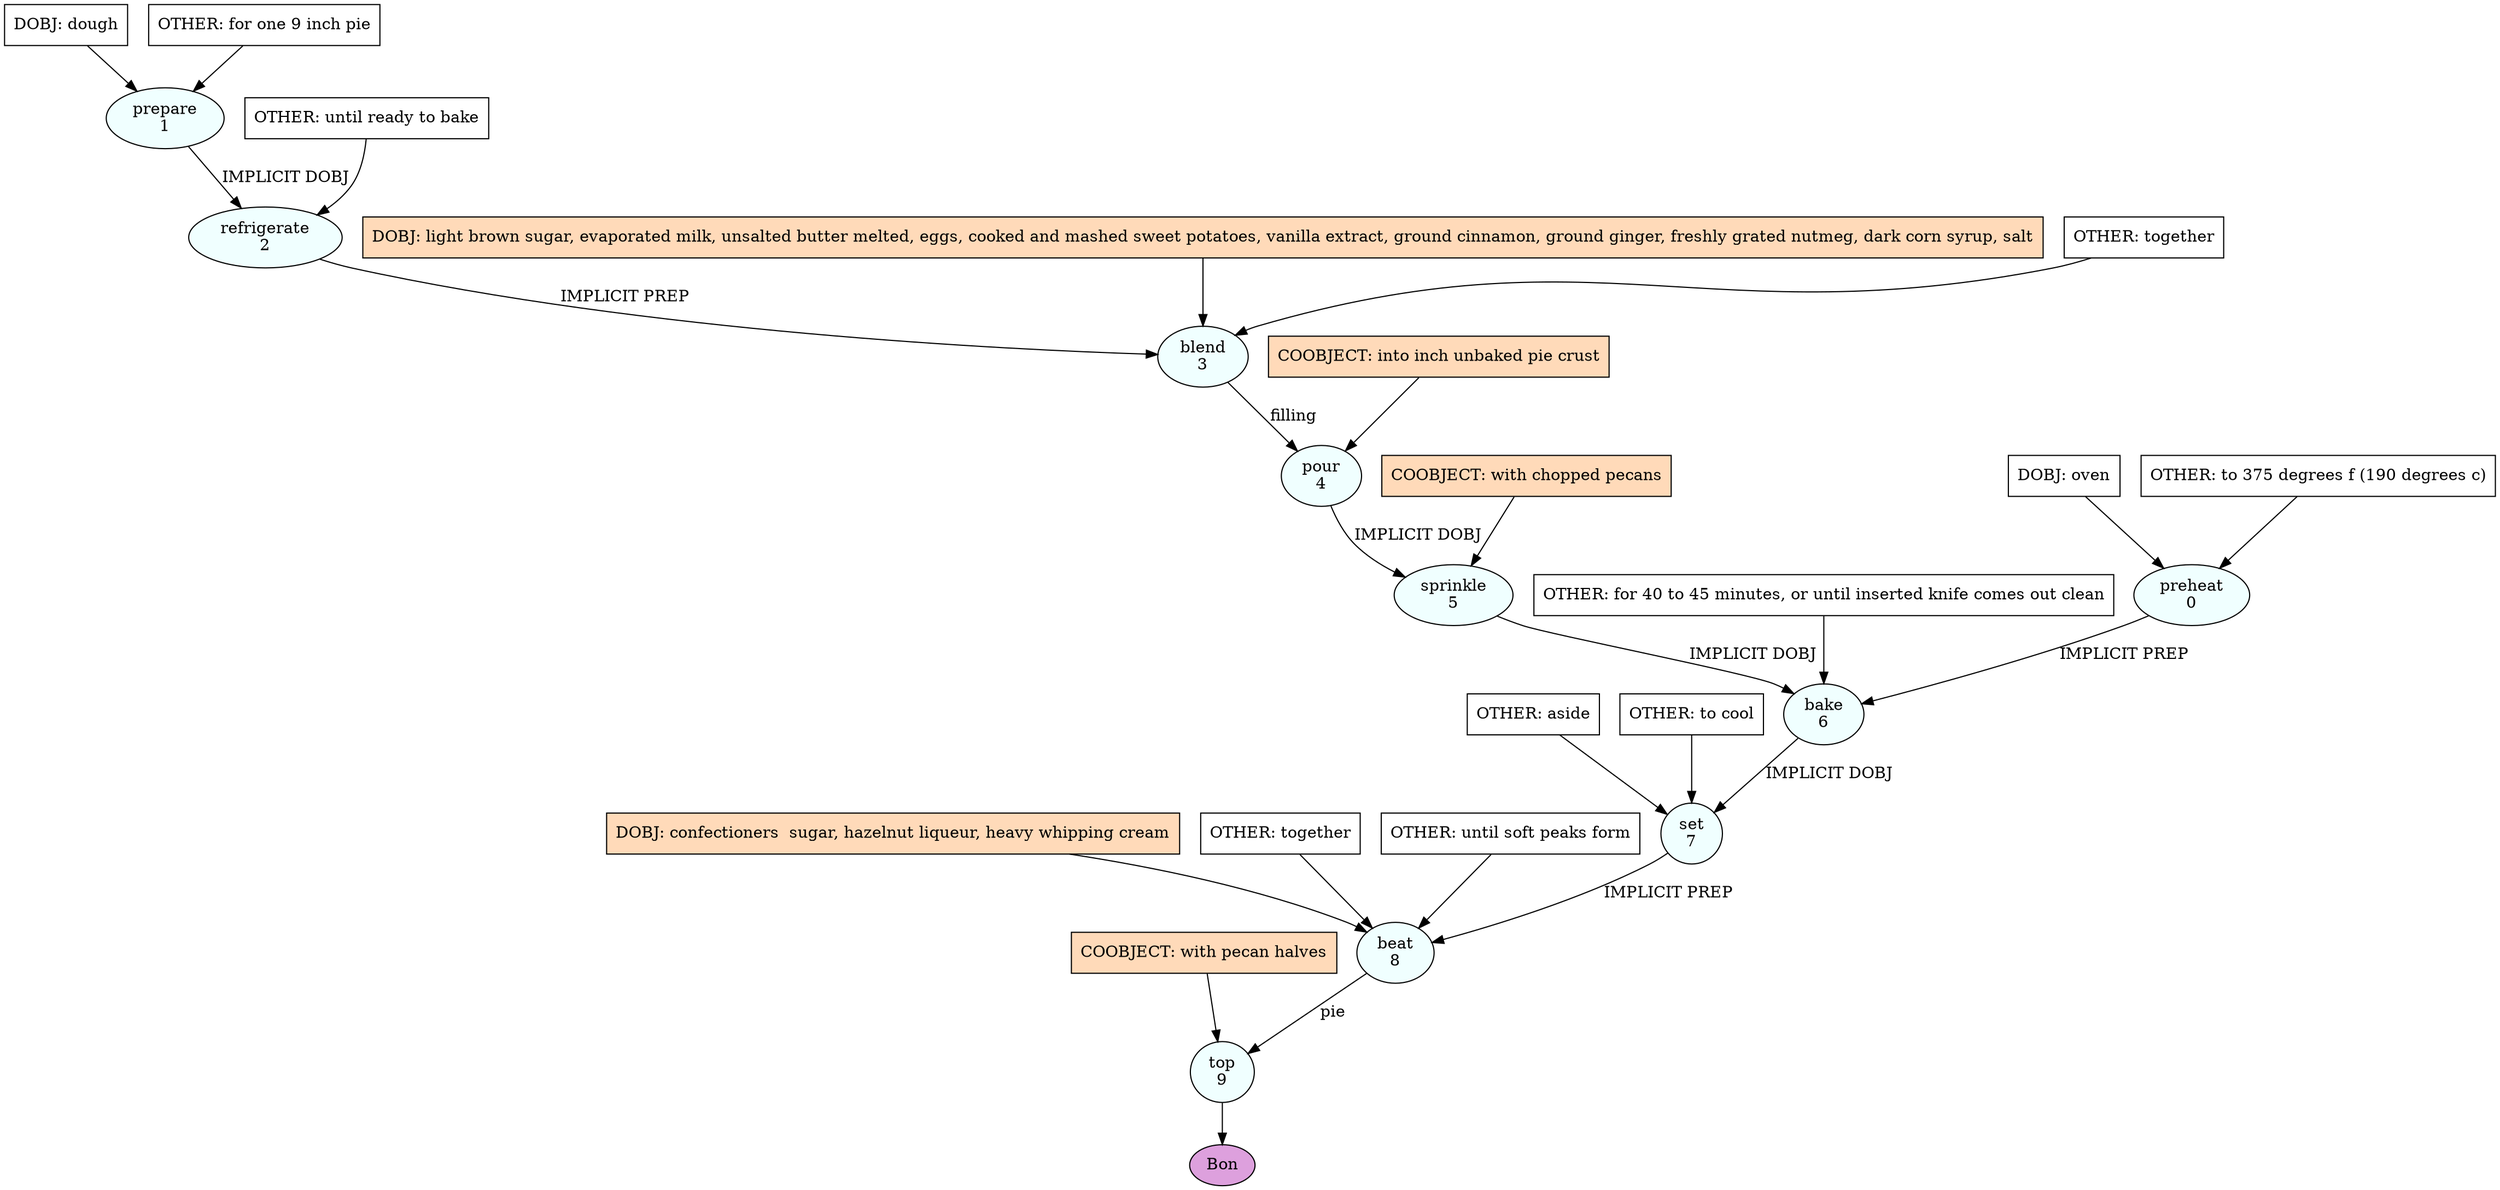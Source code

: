 digraph recipe {
E0[label="preheat
0", shape=oval, style=filled, fillcolor=azure]
E1[label="prepare
1", shape=oval, style=filled, fillcolor=azure]
E2[label="refrigerate
2", shape=oval, style=filled, fillcolor=azure]
E3[label="blend
3", shape=oval, style=filled, fillcolor=azure]
E4[label="pour
4", shape=oval, style=filled, fillcolor=azure]
E5[label="sprinkle
5", shape=oval, style=filled, fillcolor=azure]
E6[label="bake
6", shape=oval, style=filled, fillcolor=azure]
E7[label="set
7", shape=oval, style=filled, fillcolor=azure]
E8[label="beat
8", shape=oval, style=filled, fillcolor=azure]
E9[label="top
9", shape=oval, style=filled, fillcolor=azure]
D1[label="DOBJ: dough", shape=box, style=filled, fillcolor=white]
D1 -> E1
O1_0[label="OTHER: for one 9 inch pie", shape=box, style=filled, fillcolor=white]
O1_0 -> E1
D0[label="DOBJ: oven", shape=box, style=filled, fillcolor=white]
D0 -> E0
O0_0[label="OTHER: to 375 degrees f (190 degrees c)", shape=box, style=filled, fillcolor=white]
O0_0 -> E0
E1 -> E2 [label="IMPLICIT DOBJ"]
O2_0_0[label="OTHER: until ready to bake", shape=box, style=filled, fillcolor=white]
O2_0_0 -> E2
D3_ing[label="DOBJ: light brown sugar, evaporated milk, unsalted butter melted, eggs, cooked and mashed sweet potatoes, vanilla extract, ground cinnamon, ground ginger, freshly grated nutmeg, dark corn syrup, salt", shape=box, style=filled, fillcolor=peachpuff]
D3_ing -> E3
E2 -> E3 [label="IMPLICIT PREP"]
O3_0_0[label="OTHER: together", shape=box, style=filled, fillcolor=white]
O3_0_0 -> E3
E3 -> E4 [label="filling"]
P4_0_ing[label="COOBJECT: into inch unbaked pie crust", shape=box, style=filled, fillcolor=peachpuff]
P4_0_ing -> E4
E4 -> E5 [label="IMPLICIT DOBJ"]
P5_0_ing[label="COOBJECT: with chopped pecans", shape=box, style=filled, fillcolor=peachpuff]
P5_0_ing -> E5
E5 -> E6 [label="IMPLICIT DOBJ"]
E0 -> E6 [label="IMPLICIT PREP"]
O6_0_0[label="OTHER: for 40 to 45 minutes, or until inserted knife comes out clean", shape=box, style=filled, fillcolor=white]
O6_0_0 -> E6
E6 -> E7 [label="IMPLICIT DOBJ"]
O7_0_0[label="OTHER: aside", shape=box, style=filled, fillcolor=white]
O7_0_0 -> E7
O7_1_0[label="OTHER: to cool", shape=box, style=filled, fillcolor=white]
O7_1_0 -> E7
D8_ing[label="DOBJ: confectioners  sugar, hazelnut liqueur, heavy whipping cream", shape=box, style=filled, fillcolor=peachpuff]
D8_ing -> E8
E7 -> E8 [label="IMPLICIT PREP"]
O8_0_0[label="OTHER: together", shape=box, style=filled, fillcolor=white]
O8_0_0 -> E8
O8_1_0[label="OTHER: until soft peaks form", shape=box, style=filled, fillcolor=white]
O8_1_0 -> E8
E8 -> E9 [label="pie"]
P9_0_ing[label="COOBJECT: with pecan halves", shape=box, style=filled, fillcolor=peachpuff]
P9_0_ing -> E9
EOR[label="Bon", shape=oval, style=filled, fillcolor=plum]
E9 -> EOR
}
